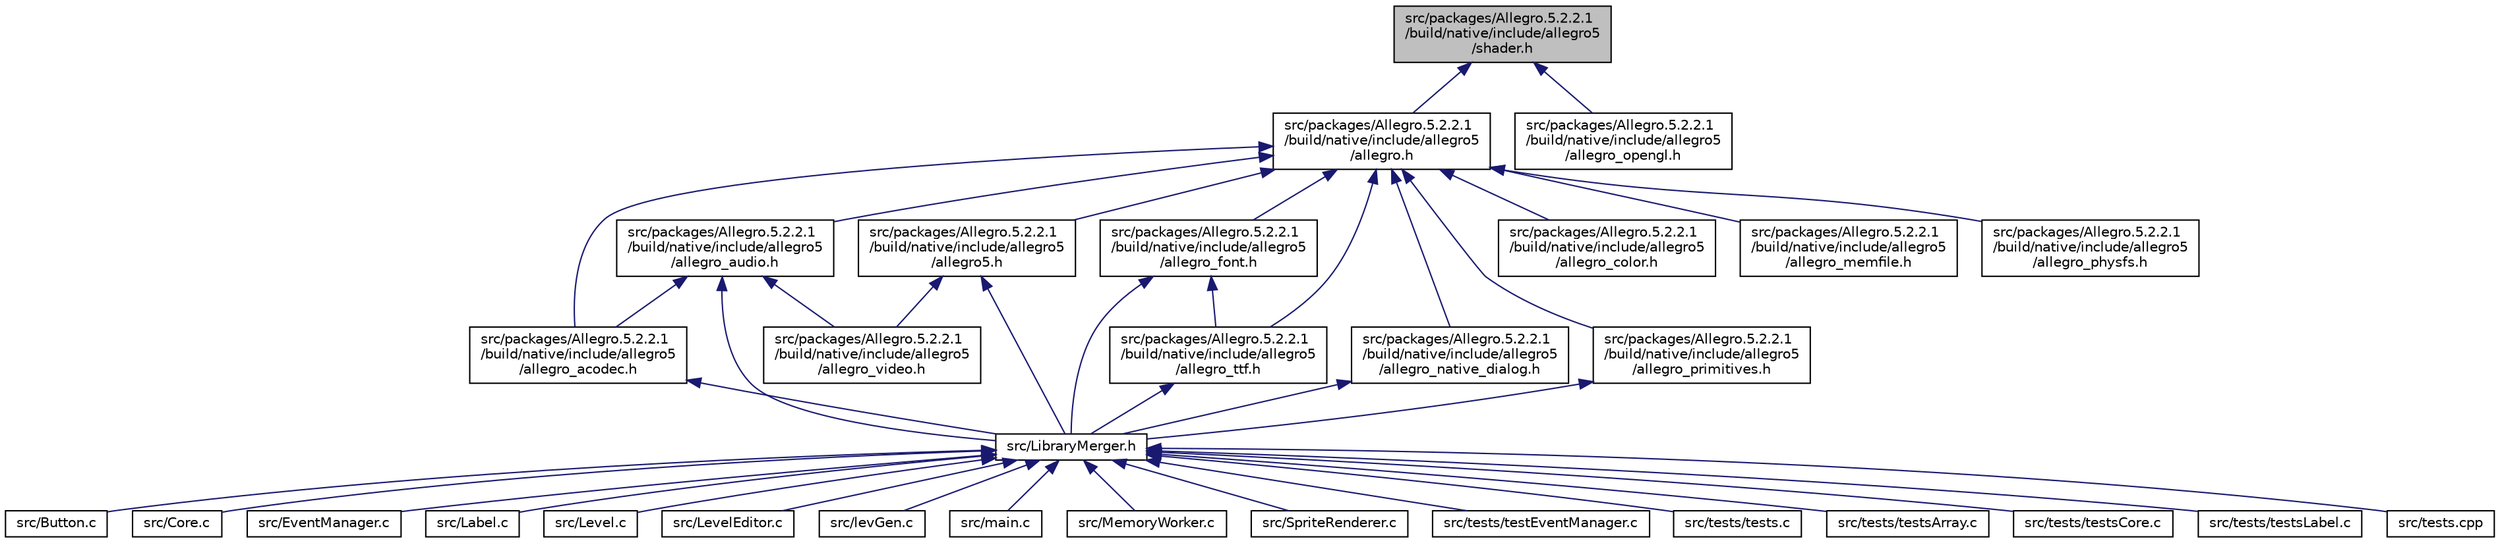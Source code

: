 digraph "src/packages/Allegro.5.2.2.1/build/native/include/allegro5/shader.h"
{
  edge [fontname="Helvetica",fontsize="10",labelfontname="Helvetica",labelfontsize="10"];
  node [fontname="Helvetica",fontsize="10",shape=record];
  Node20 [label="src/packages/Allegro.5.2.2.1\l/build/native/include/allegro5\l/shader.h",height=0.2,width=0.4,color="black", fillcolor="grey75", style="filled", fontcolor="black"];
  Node20 -> Node21 [dir="back",color="midnightblue",fontsize="10",style="solid"];
  Node21 [label="src/packages/Allegro.5.2.2.1\l/build/native/include/allegro5\l/allegro.h",height=0.2,width=0.4,color="black", fillcolor="white", style="filled",URL="$allegro_8h.html"];
  Node21 -> Node22 [dir="back",color="midnightblue",fontsize="10",style="solid"];
  Node22 [label="src/packages/Allegro.5.2.2.1\l/build/native/include/allegro5\l/allegro5.h",height=0.2,width=0.4,color="black", fillcolor="white", style="filled",URL="$allegro5_8h.html"];
  Node22 -> Node23 [dir="back",color="midnightblue",fontsize="10",style="solid"];
  Node23 [label="src/LibraryMerger.h",height=0.2,width=0.4,color="black", fillcolor="white", style="filled",URL="$_library_merger_8h.html"];
  Node23 -> Node24 [dir="back",color="midnightblue",fontsize="10",style="solid"];
  Node24 [label="src/Button.c",height=0.2,width=0.4,color="black", fillcolor="white", style="filled",URL="$_button_8c.html"];
  Node23 -> Node25 [dir="back",color="midnightblue",fontsize="10",style="solid"];
  Node25 [label="src/Core.c",height=0.2,width=0.4,color="black", fillcolor="white", style="filled",URL="$_core_8c.html"];
  Node23 -> Node26 [dir="back",color="midnightblue",fontsize="10",style="solid"];
  Node26 [label="src/EventManager.c",height=0.2,width=0.4,color="black", fillcolor="white", style="filled",URL="$_event_manager_8c.html"];
  Node23 -> Node27 [dir="back",color="midnightblue",fontsize="10",style="solid"];
  Node27 [label="src/Label.c",height=0.2,width=0.4,color="black", fillcolor="white", style="filled",URL="$_label_8c.html"];
  Node23 -> Node28 [dir="back",color="midnightblue",fontsize="10",style="solid"];
  Node28 [label="src/Level.c",height=0.2,width=0.4,color="black", fillcolor="white", style="filled",URL="$_level_8c.html"];
  Node23 -> Node29 [dir="back",color="midnightblue",fontsize="10",style="solid"];
  Node29 [label="src/LevelEditor.c",height=0.2,width=0.4,color="black", fillcolor="white", style="filled",URL="$_level_editor_8c.html"];
  Node23 -> Node30 [dir="back",color="midnightblue",fontsize="10",style="solid"];
  Node30 [label="src/levGen.c",height=0.2,width=0.4,color="black", fillcolor="white", style="filled",URL="$lev_gen_8c.html"];
  Node23 -> Node31 [dir="back",color="midnightblue",fontsize="10",style="solid"];
  Node31 [label="src/main.c",height=0.2,width=0.4,color="black", fillcolor="white", style="filled",URL="$main_8c.html"];
  Node23 -> Node32 [dir="back",color="midnightblue",fontsize="10",style="solid"];
  Node32 [label="src/MemoryWorker.c",height=0.2,width=0.4,color="black", fillcolor="white", style="filled",URL="$_memory_worker_8c.html"];
  Node23 -> Node33 [dir="back",color="midnightblue",fontsize="10",style="solid"];
  Node33 [label="src/SpriteRenderer.c",height=0.2,width=0.4,color="black", fillcolor="white", style="filled",URL="$_sprite_renderer_8c.html"];
  Node23 -> Node34 [dir="back",color="midnightblue",fontsize="10",style="solid"];
  Node34 [label="src/tests/testEventManager.c",height=0.2,width=0.4,color="black", fillcolor="white", style="filled",URL="$test_event_manager_8c.html"];
  Node23 -> Node35 [dir="back",color="midnightblue",fontsize="10",style="solid"];
  Node35 [label="src/tests/tests.c",height=0.2,width=0.4,color="black", fillcolor="white", style="filled",URL="$tests_8c.html"];
  Node23 -> Node36 [dir="back",color="midnightblue",fontsize="10",style="solid"];
  Node36 [label="src/tests/testsArray.c",height=0.2,width=0.4,color="black", fillcolor="white", style="filled",URL="$tests_array_8c.html"];
  Node23 -> Node37 [dir="back",color="midnightblue",fontsize="10",style="solid"];
  Node37 [label="src/tests/testsCore.c",height=0.2,width=0.4,color="black", fillcolor="white", style="filled",URL="$tests_core_8c.html"];
  Node23 -> Node38 [dir="back",color="midnightblue",fontsize="10",style="solid"];
  Node38 [label="src/tests/testsLabel.c",height=0.2,width=0.4,color="black", fillcolor="white", style="filled",URL="$tests_label_8c.html"];
  Node23 -> Node39 [dir="back",color="midnightblue",fontsize="10",style="solid"];
  Node39 [label="src/tests.cpp",height=0.2,width=0.4,color="black", fillcolor="white", style="filled",URL="$tests_8cpp.html"];
  Node22 -> Node40 [dir="back",color="midnightblue",fontsize="10",style="solid"];
  Node40 [label="src/packages/Allegro.5.2.2.1\l/build/native/include/allegro5\l/allegro_video.h",height=0.2,width=0.4,color="black", fillcolor="white", style="filled",URL="$allegro__video_8h.html"];
  Node21 -> Node41 [dir="back",color="midnightblue",fontsize="10",style="solid"];
  Node41 [label="src/packages/Allegro.5.2.2.1\l/build/native/include/allegro5\l/allegro_acodec.h",height=0.2,width=0.4,color="black", fillcolor="white", style="filled",URL="$allegro__acodec_8h.html"];
  Node41 -> Node23 [dir="back",color="midnightblue",fontsize="10",style="solid"];
  Node21 -> Node42 [dir="back",color="midnightblue",fontsize="10",style="solid"];
  Node42 [label="src/packages/Allegro.5.2.2.1\l/build/native/include/allegro5\l/allegro_audio.h",height=0.2,width=0.4,color="black", fillcolor="white", style="filled",URL="$allegro__audio_8h.html"];
  Node42 -> Node23 [dir="back",color="midnightblue",fontsize="10",style="solid"];
  Node42 -> Node41 [dir="back",color="midnightblue",fontsize="10",style="solid"];
  Node42 -> Node40 [dir="back",color="midnightblue",fontsize="10",style="solid"];
  Node21 -> Node43 [dir="back",color="midnightblue",fontsize="10",style="solid"];
  Node43 [label="src/packages/Allegro.5.2.2.1\l/build/native/include/allegro5\l/allegro_color.h",height=0.2,width=0.4,color="black", fillcolor="white", style="filled",URL="$allegro__color_8h.html"];
  Node21 -> Node44 [dir="back",color="midnightblue",fontsize="10",style="solid"];
  Node44 [label="src/packages/Allegro.5.2.2.1\l/build/native/include/allegro5\l/allegro_font.h",height=0.2,width=0.4,color="black", fillcolor="white", style="filled",URL="$allegro__font_8h.html"];
  Node44 -> Node23 [dir="back",color="midnightblue",fontsize="10",style="solid"];
  Node44 -> Node45 [dir="back",color="midnightblue",fontsize="10",style="solid"];
  Node45 [label="src/packages/Allegro.5.2.2.1\l/build/native/include/allegro5\l/allegro_ttf.h",height=0.2,width=0.4,color="black", fillcolor="white", style="filled",URL="$allegro__ttf_8h.html"];
  Node45 -> Node23 [dir="back",color="midnightblue",fontsize="10",style="solid"];
  Node21 -> Node46 [dir="back",color="midnightblue",fontsize="10",style="solid"];
  Node46 [label="src/packages/Allegro.5.2.2.1\l/build/native/include/allegro5\l/allegro_memfile.h",height=0.2,width=0.4,color="black", fillcolor="white", style="filled",URL="$allegro__memfile_8h.html"];
  Node21 -> Node47 [dir="back",color="midnightblue",fontsize="10",style="solid"];
  Node47 [label="src/packages/Allegro.5.2.2.1\l/build/native/include/allegro5\l/allegro_native_dialog.h",height=0.2,width=0.4,color="black", fillcolor="white", style="filled",URL="$allegro__native__dialog_8h.html"];
  Node47 -> Node23 [dir="back",color="midnightblue",fontsize="10",style="solid"];
  Node21 -> Node48 [dir="back",color="midnightblue",fontsize="10",style="solid"];
  Node48 [label="src/packages/Allegro.5.2.2.1\l/build/native/include/allegro5\l/allegro_physfs.h",height=0.2,width=0.4,color="black", fillcolor="white", style="filled",URL="$allegro__physfs_8h.html"];
  Node21 -> Node49 [dir="back",color="midnightblue",fontsize="10",style="solid"];
  Node49 [label="src/packages/Allegro.5.2.2.1\l/build/native/include/allegro5\l/allegro_primitives.h",height=0.2,width=0.4,color="black", fillcolor="white", style="filled",URL="$allegro__primitives_8h.html"];
  Node49 -> Node23 [dir="back",color="midnightblue",fontsize="10",style="solid"];
  Node21 -> Node45 [dir="back",color="midnightblue",fontsize="10",style="solid"];
  Node20 -> Node50 [dir="back",color="midnightblue",fontsize="10",style="solid"];
  Node50 [label="src/packages/Allegro.5.2.2.1\l/build/native/include/allegro5\l/allegro_opengl.h",height=0.2,width=0.4,color="black", fillcolor="white", style="filled",URL="$allegro__opengl_8h.html"];
}
